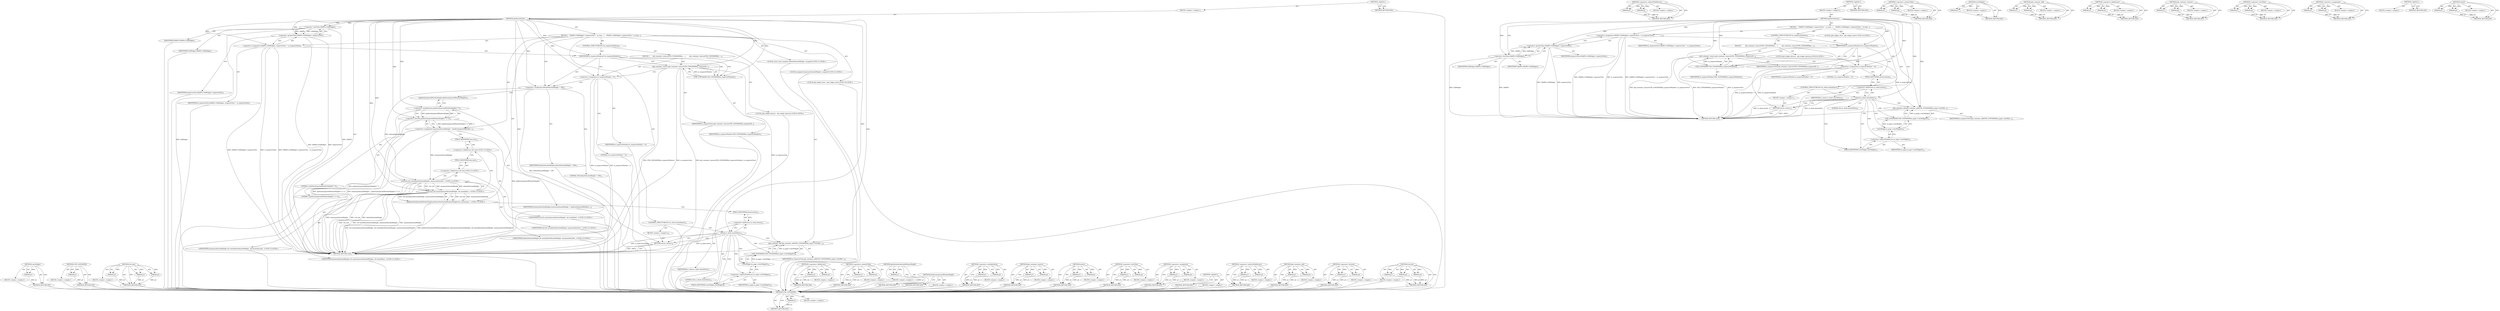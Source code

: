 digraph "std.min" {
vulnerable_85 [label=<(METHOD,GTK_CONTAINER)>];
vulnerable_86 [label=<(PARAM,p1)>];
vulnerable_87 [label=<(BLOCK,&lt;empty&gt;,&lt;empty&gt;)>];
vulnerable_88 [label=<(METHOD_RETURN,ANY)>];
vulnerable_108 [label=<(METHOD,&lt;operator&gt;.indirectFieldAccess)>];
vulnerable_109 [label=<(PARAM,p1)>];
vulnerable_110 [label=<(PARAM,p2)>];
vulnerable_111 [label=<(BLOCK,&lt;empty&gt;,&lt;empty&gt;)>];
vulnerable_112 [label=<(METHOD_RETURN,ANY)>];
vulnerable_6 [label=<(METHOD,&lt;global&gt;)<SUB>1</SUB>>];
vulnerable_7 [label=<(BLOCK,&lt;empty&gt;,&lt;empty&gt;)<SUB>1</SUB>>];
vulnerable_8 [label=<(METHOD,platformAttach)<SUB>1</SUB>>];
vulnerable_9 [label=<(BLOCK,{
    GRefPtr&lt;GtkWidget&gt; inspectorView = m_insp...,{
    GRefPtr&lt;GtkWidget&gt; inspectorView = m_insp...)<SUB>2</SUB>>];
vulnerable_10 [label=<(&lt;operator&gt;.assignment,GRefPtr&lt;GtkWidget&gt; inspectorView = m_inspectorView)<SUB>3</SUB>>];
vulnerable_11 [label=<(&lt;operator&gt;.greaterThan,GRefPtr&lt;GtkWidget&gt; inspectorView)<SUB>3</SUB>>];
vulnerable_12 [label=<(&lt;operator&gt;.lessThan,GRefPtr&lt;GtkWidget)<SUB>3</SUB>>];
vulnerable_13 [label=<(IDENTIFIER,GRefPtr,GRefPtr&lt;GtkWidget)<SUB>3</SUB>>];
vulnerable_14 [label=<(IDENTIFIER,GtkWidget,GRefPtr&lt;GtkWidget)<SUB>3</SUB>>];
vulnerable_15 [label=<(IDENTIFIER,inspectorView,GRefPtr&lt;GtkWidget&gt; inspectorView)<SUB>3</SUB>>];
vulnerable_16 [label=<(IDENTIFIER,m_inspectorView,GRefPtr&lt;GtkWidget&gt; inspectorView = m_inspectorView)<SUB>3</SUB>>];
vulnerable_17 [label=<(CONTROL_STRUCTURE,IF,if (m_inspectorWindow))<SUB>4</SUB>>];
vulnerable_18 [label=<(IDENTIFIER,m_inspectorWindow,if (m_inspectorWindow))<SUB>4</SUB>>];
vulnerable_19 [label=<(BLOCK,{
        gtk_container_remove(GTK_CONTAINER(m_...,{
        gtk_container_remove(GTK_CONTAINER(m_...)<SUB>4</SUB>>];
vulnerable_20 [label=<(gtk_container_remove,gtk_container_remove(GTK_CONTAINER(m_inspectorW...)<SUB>5</SUB>>];
vulnerable_21 [label=<(GTK_CONTAINER,GTK_CONTAINER(m_inspectorWindow))<SUB>5</SUB>>];
vulnerable_22 [label=<(IDENTIFIER,m_inspectorWindow,GTK_CONTAINER(m_inspectorWindow))<SUB>5</SUB>>];
vulnerable_23 [label=<(IDENTIFIER,m_inspectorView,gtk_container_remove(GTK_CONTAINER(m_inspectorW...)<SUB>5</SUB>>];
vulnerable_24 [label="<(LOCAL,gtk_widget_destroy : gtk_widget_destroy)<SUB>6</SUB>>"];
vulnerable_25 [label=<(&lt;operator&gt;.assignment,m_inspectorWindow = 0)<SUB>7</SUB>>];
vulnerable_26 [label=<(IDENTIFIER,m_inspectorWindow,m_inspectorWindow = 0)<SUB>7</SUB>>];
vulnerable_27 [label=<(LITERAL,0,m_inspectorWindow = 0)<SUB>7</SUB>>];
vulnerable_28 [label=<(CONTROL_STRUCTURE,IF,if (m_client.attach(this)))<SUB>10</SUB>>];
vulnerable_29 [label=<(attach,m_client.attach(this))<SUB>10</SUB>>];
vulnerable_30 [label=<(&lt;operator&gt;.fieldAccess,m_client.attach)<SUB>10</SUB>>];
vulnerable_31 [label=<(IDENTIFIER,m_client,m_client.attach(this))<SUB>10</SUB>>];
vulnerable_32 [label=<(FIELD_IDENTIFIER,attach,attach)<SUB>10</SUB>>];
vulnerable_33 [label=<(LITERAL,this,m_client.attach(this))<SUB>10</SUB>>];
vulnerable_34 [label=<(BLOCK,&lt;empty&gt;,&lt;empty&gt;)<SUB>11</SUB>>];
vulnerable_35 [label=<(RETURN,return;,return;)<SUB>11</SUB>>];
vulnerable_36 [label=<(gtk_container_add,gtk_container_add(GTK_CONTAINER(m_page-&gt;viewWid...)<SUB>13</SUB>>];
vulnerable_37 [label=<(GTK_CONTAINER,GTK_CONTAINER(m_page-&gt;viewWidget()))<SUB>13</SUB>>];
vulnerable_38 [label=<(viewWidget,m_page-&gt;viewWidget())<SUB>13</SUB>>];
vulnerable_39 [label=<(&lt;operator&gt;.indirectFieldAccess,m_page-&gt;viewWidget)<SUB>13</SUB>>];
vulnerable_40 [label=<(IDENTIFIER,m_page,m_page-&gt;viewWidget())<SUB>13</SUB>>];
vulnerable_41 [label=<(FIELD_IDENTIFIER,viewWidget,viewWidget)<SUB>13</SUB>>];
vulnerable_42 [label=<(IDENTIFIER,m_inspectorView,gtk_container_add(GTK_CONTAINER(m_page-&gt;viewWid...)<SUB>13</SUB>>];
vulnerable_43 [label="<(LOCAL,gtk_widget_show : gtk_widget_show)<SUB>14</SUB>>"];
vulnerable_44 [label=<(METHOD_RETURN,void)<SUB>1</SUB>>];
vulnerable_46 [label=<(METHOD_RETURN,ANY)<SUB>1</SUB>>];
vulnerable_70 [label=<(METHOD,&lt;operator&gt;.greaterThan)>];
vulnerable_71 [label=<(PARAM,p1)>];
vulnerable_72 [label=<(PARAM,p2)>];
vulnerable_73 [label=<(BLOCK,&lt;empty&gt;,&lt;empty&gt;)>];
vulnerable_74 [label=<(METHOD_RETURN,ANY)>];
vulnerable_104 [label=<(METHOD,viewWidget)>];
vulnerable_105 [label=<(PARAM,p1)>];
vulnerable_106 [label=<(BLOCK,&lt;empty&gt;,&lt;empty&gt;)>];
vulnerable_107 [label=<(METHOD_RETURN,ANY)>];
vulnerable_99 [label=<(METHOD,gtk_container_add)>];
vulnerable_100 [label=<(PARAM,p1)>];
vulnerable_101 [label=<(PARAM,p2)>];
vulnerable_102 [label=<(BLOCK,&lt;empty&gt;,&lt;empty&gt;)>];
vulnerable_103 [label=<(METHOD_RETURN,ANY)>];
vulnerable_94 [label=<(METHOD,&lt;operator&gt;.fieldAccess)>];
vulnerable_95 [label=<(PARAM,p1)>];
vulnerable_96 [label=<(PARAM,p2)>];
vulnerable_97 [label=<(BLOCK,&lt;empty&gt;,&lt;empty&gt;)>];
vulnerable_98 [label=<(METHOD_RETURN,ANY)>];
vulnerable_80 [label=<(METHOD,gtk_container_remove)>];
vulnerable_81 [label=<(PARAM,p1)>];
vulnerable_82 [label=<(PARAM,p2)>];
vulnerable_83 [label=<(BLOCK,&lt;empty&gt;,&lt;empty&gt;)>];
vulnerable_84 [label=<(METHOD_RETURN,ANY)>];
vulnerable_75 [label=<(METHOD,&lt;operator&gt;.lessThan)>];
vulnerable_76 [label=<(PARAM,p1)>];
vulnerable_77 [label=<(PARAM,p2)>];
vulnerable_78 [label=<(BLOCK,&lt;empty&gt;,&lt;empty&gt;)>];
vulnerable_79 [label=<(METHOD_RETURN,ANY)>];
vulnerable_65 [label=<(METHOD,&lt;operator&gt;.assignment)>];
vulnerable_66 [label=<(PARAM,p1)>];
vulnerable_67 [label=<(PARAM,p2)>];
vulnerable_68 [label=<(BLOCK,&lt;empty&gt;,&lt;empty&gt;)>];
vulnerable_69 [label=<(METHOD_RETURN,ANY)>];
vulnerable_59 [label=<(METHOD,&lt;global&gt;)<SUB>1</SUB>>];
vulnerable_60 [label=<(BLOCK,&lt;empty&gt;,&lt;empty&gt;)>];
vulnerable_61 [label=<(METHOD_RETURN,ANY)>];
vulnerable_89 [label=<(METHOD,attach)>];
vulnerable_90 [label=<(PARAM,p1)>];
vulnerable_91 [label=<(PARAM,p2)>];
vulnerable_92 [label=<(BLOCK,&lt;empty&gt;,&lt;empty&gt;)>];
vulnerable_93 [label=<(METHOD_RETURN,ANY)>];
fixed_159 [label=<(METHOD,viewWidget)>];
fixed_160 [label=<(PARAM,p1)>];
fixed_161 [label=<(BLOCK,&lt;empty&gt;,&lt;empty&gt;)>];
fixed_162 [label=<(METHOD_RETURN,ANY)>];
fixed_111 [label=<(METHOD,GTK_CONTAINER)>];
fixed_112 [label=<(PARAM,p1)>];
fixed_113 [label=<(BLOCK,&lt;empty&gt;,&lt;empty&gt;)>];
fixed_114 [label=<(METHOD_RETURN,ANY)>];
fixed_132 [label=<(METHOD,std.max)>];
fixed_133 [label=<(PARAM,p1)>];
fixed_134 [label=<(PARAM,p2)>];
fixed_135 [label=<(PARAM,p3)>];
fixed_136 [label=<(BLOCK,&lt;empty&gt;,&lt;empty&gt;)>];
fixed_137 [label=<(METHOD_RETURN,ANY)>];
fixed_6 [label=<(METHOD,&lt;global&gt;)<SUB>1</SUB>>];
fixed_7 [label=<(BLOCK,&lt;empty&gt;,&lt;empty&gt;)<SUB>1</SUB>>];
fixed_8 [label=<(METHOD,platformAttach)<SUB>1</SUB>>];
fixed_9 [label=<(BLOCK,{
    GRefPtr&lt;GtkWidget&gt; inspectorView = m_insp...,{
    GRefPtr&lt;GtkWidget&gt; inspectorView = m_insp...)<SUB>2</SUB>>];
fixed_10 [label=<(&lt;operator&gt;.assignment,GRefPtr&lt;GtkWidget&gt; inspectorView = m_inspectorView)<SUB>3</SUB>>];
fixed_11 [label=<(&lt;operator&gt;.greaterThan,GRefPtr&lt;GtkWidget&gt; inspectorView)<SUB>3</SUB>>];
fixed_12 [label=<(&lt;operator&gt;.lessThan,GRefPtr&lt;GtkWidget)<SUB>3</SUB>>];
fixed_13 [label=<(IDENTIFIER,GRefPtr,GRefPtr&lt;GtkWidget)<SUB>3</SUB>>];
fixed_14 [label=<(IDENTIFIER,GtkWidget,GRefPtr&lt;GtkWidget)<SUB>3</SUB>>];
fixed_15 [label=<(IDENTIFIER,inspectorView,GRefPtr&lt;GtkWidget&gt; inspectorView)<SUB>3</SUB>>];
fixed_16 [label=<(IDENTIFIER,m_inspectorView,GRefPtr&lt;GtkWidget&gt; inspectorView = m_inspectorView)<SUB>3</SUB>>];
fixed_17 [label=<(CONTROL_STRUCTURE,IF,if (m_inspectorWindow))<SUB>4</SUB>>];
fixed_18 [label=<(IDENTIFIER,m_inspectorWindow,if (m_inspectorWindow))<SUB>4</SUB>>];
fixed_19 [label=<(BLOCK,{
        gtk_container_remove(GTK_CONTAINER(m_...,{
        gtk_container_remove(GTK_CONTAINER(m_...)<SUB>4</SUB>>];
fixed_20 [label=<(gtk_container_remove,gtk_container_remove(GTK_CONTAINER(m_inspectorW...)<SUB>5</SUB>>];
fixed_21 [label=<(GTK_CONTAINER,GTK_CONTAINER(m_inspectorWindow))<SUB>5</SUB>>];
fixed_22 [label=<(IDENTIFIER,m_inspectorWindow,GTK_CONTAINER(m_inspectorWindow))<SUB>5</SUB>>];
fixed_23 [label=<(IDENTIFIER,m_inspectorView,gtk_container_remove(GTK_CONTAINER(m_inspectorW...)<SUB>5</SUB>>];
fixed_24 [label="<(LOCAL,gtk_widget_destroy : gtk_widget_destroy)<SUB>6</SUB>>"];
fixed_25 [label=<(&lt;operator&gt;.assignment,m_inspectorWindow = 0)<SUB>7</SUB>>];
fixed_26 [label=<(IDENTIFIER,m_inspectorWindow,m_inspectorWindow = 0)<SUB>7</SUB>>];
fixed_27 [label=<(LITERAL,0,m_inspectorWindow = 0)<SUB>7</SUB>>];
fixed_28 [label="<(LOCAL,static const unsigned defaultAttachedHeight: unsigned)<SUB>11</SUB>>"];
fixed_29 [label=<(&lt;operator&gt;.assignment,defaultAttachedHeight = 300)<SUB>11</SUB>>];
fixed_30 [label=<(IDENTIFIER,defaultAttachedHeight,defaultAttachedHeight = 300)<SUB>11</SUB>>];
fixed_31 [label=<(LITERAL,300,defaultAttachedHeight = 300)<SUB>11</SUB>>];
fixed_32 [label="<(LOCAL,unsigned maximumAttachedHeight: unsigned)<SUB>12</SUB>>"];
fixed_33 [label=<(&lt;operator&gt;.assignment,maximumAttachedHeight = platformInspectedWindow...)<SUB>12</SUB>>];
fixed_34 [label=<(IDENTIFIER,maximumAttachedHeight,maximumAttachedHeight = platformInspectedWindow...)<SUB>12</SUB>>];
fixed_35 [label=<(&lt;operator&gt;.division,platformInspectedWindowHeight() * 3 / 4)<SUB>12</SUB>>];
fixed_36 [label=<(&lt;operator&gt;.multiplication,platformInspectedWindowHeight() * 3)<SUB>12</SUB>>];
fixed_37 [label=<(platformInspectedWindowHeight,platformInspectedWindowHeight())<SUB>12</SUB>>];
fixed_38 [label=<(LITERAL,3,platformInspectedWindowHeight() * 3)<SUB>12</SUB>>];
fixed_39 [label=<(LITERAL,4,platformInspectedWindowHeight() * 3 / 4)<SUB>12</SUB>>];
fixed_40 [label="<(platformSetAttachedWindowHeight,platformSetAttachedWindowHeight(std::max(minimu...)<SUB>13</SUB>>"];
fixed_41 [label="<(std.max,std::max(minimumAttachedHeight, std::min(defaul...)<SUB>13</SUB>>"];
fixed_42 [label="<(&lt;operator&gt;.fieldAccess,std::max)<SUB>13</SUB>>"];
fixed_43 [label="<(IDENTIFIER,std,std::max(minimumAttachedHeight, std::min(defaul...)<SUB>13</SUB>>"];
fixed_44 [label=<(FIELD_IDENTIFIER,max,max)<SUB>13</SUB>>];
fixed_45 [label="<(IDENTIFIER,minimumAttachedHeight,std::max(minimumAttachedHeight, std::min(defaul...)<SUB>13</SUB>>"];
fixed_46 [label="<(std.min,std::min(defaultAttachedHeight, maximumAttached...)<SUB>13</SUB>>"];
fixed_47 [label="<(&lt;operator&gt;.fieldAccess,std::min)<SUB>13</SUB>>"];
fixed_48 [label="<(IDENTIFIER,std,std::min(defaultAttachedHeight, maximumAttached...)<SUB>13</SUB>>"];
fixed_49 [label=<(FIELD_IDENTIFIER,min,min)<SUB>13</SUB>>];
fixed_50 [label="<(IDENTIFIER,defaultAttachedHeight,std::min(defaultAttachedHeight, maximumAttached...)<SUB>13</SUB>>"];
fixed_51 [label="<(IDENTIFIER,maximumAttachedHeight,std::min(defaultAttachedHeight, maximumAttached...)<SUB>13</SUB>>"];
fixed_52 [label=<(CONTROL_STRUCTURE,IF,if (m_client.attach(this)))<SUB>15</SUB>>];
fixed_53 [label=<(attach,m_client.attach(this))<SUB>15</SUB>>];
fixed_54 [label=<(&lt;operator&gt;.fieldAccess,m_client.attach)<SUB>15</SUB>>];
fixed_55 [label=<(IDENTIFIER,m_client,m_client.attach(this))<SUB>15</SUB>>];
fixed_56 [label=<(FIELD_IDENTIFIER,attach,attach)<SUB>15</SUB>>];
fixed_57 [label=<(LITERAL,this,m_client.attach(this))<SUB>15</SUB>>];
fixed_58 [label=<(BLOCK,&lt;empty&gt;,&lt;empty&gt;)<SUB>16</SUB>>];
fixed_59 [label=<(RETURN,return;,return;)<SUB>16</SUB>>];
fixed_60 [label=<(gtk_container_add,gtk_container_add(GTK_CONTAINER(m_page-&gt;viewWid...)<SUB>18</SUB>>];
fixed_61 [label=<(GTK_CONTAINER,GTK_CONTAINER(m_page-&gt;viewWidget()))<SUB>18</SUB>>];
fixed_62 [label=<(viewWidget,m_page-&gt;viewWidget())<SUB>18</SUB>>];
fixed_63 [label=<(&lt;operator&gt;.indirectFieldAccess,m_page-&gt;viewWidget)<SUB>18</SUB>>];
fixed_64 [label=<(IDENTIFIER,m_page,m_page-&gt;viewWidget())<SUB>18</SUB>>];
fixed_65 [label=<(FIELD_IDENTIFIER,viewWidget,viewWidget)<SUB>18</SUB>>];
fixed_66 [label=<(IDENTIFIER,m_inspectorView,gtk_container_add(GTK_CONTAINER(m_page-&gt;viewWid...)<SUB>18</SUB>>];
fixed_67 [label="<(LOCAL,gtk_widget_show : gtk_widget_show)<SUB>19</SUB>>"];
fixed_68 [label=<(METHOD_RETURN,void)<SUB>1</SUB>>];
fixed_70 [label=<(METHOD_RETURN,ANY)<SUB>1</SUB>>];
fixed_138 [label=<(METHOD,&lt;operator&gt;.fieldAccess)>];
fixed_139 [label=<(PARAM,p1)>];
fixed_140 [label=<(PARAM,p2)>];
fixed_141 [label=<(BLOCK,&lt;empty&gt;,&lt;empty&gt;)>];
fixed_142 [label=<(METHOD_RETURN,ANY)>];
fixed_96 [label=<(METHOD,&lt;operator&gt;.greaterThan)>];
fixed_97 [label=<(PARAM,p1)>];
fixed_98 [label=<(PARAM,p2)>];
fixed_99 [label=<(BLOCK,&lt;empty&gt;,&lt;empty&gt;)>];
fixed_100 [label=<(METHOD_RETURN,ANY)>];
fixed_128 [label=<(METHOD,platformSetAttachedWindowHeight)>];
fixed_129 [label=<(PARAM,p1)>];
fixed_130 [label=<(BLOCK,&lt;empty&gt;,&lt;empty&gt;)>];
fixed_131 [label=<(METHOD_RETURN,ANY)>];
fixed_125 [label=<(METHOD,platformInspectedWindowHeight)>];
fixed_126 [label=<(BLOCK,&lt;empty&gt;,&lt;empty&gt;)>];
fixed_127 [label=<(METHOD_RETURN,ANY)>];
fixed_120 [label=<(METHOD,&lt;operator&gt;.multiplication)>];
fixed_121 [label=<(PARAM,p1)>];
fixed_122 [label=<(PARAM,p2)>];
fixed_123 [label=<(BLOCK,&lt;empty&gt;,&lt;empty&gt;)>];
fixed_124 [label=<(METHOD_RETURN,ANY)>];
fixed_106 [label=<(METHOD,gtk_container_remove)>];
fixed_107 [label=<(PARAM,p1)>];
fixed_108 [label=<(PARAM,p2)>];
fixed_109 [label=<(BLOCK,&lt;empty&gt;,&lt;empty&gt;)>];
fixed_110 [label=<(METHOD_RETURN,ANY)>];
fixed_149 [label=<(METHOD,attach)>];
fixed_150 [label=<(PARAM,p1)>];
fixed_151 [label=<(PARAM,p2)>];
fixed_152 [label=<(BLOCK,&lt;empty&gt;,&lt;empty&gt;)>];
fixed_153 [label=<(METHOD_RETURN,ANY)>];
fixed_101 [label=<(METHOD,&lt;operator&gt;.lessThan)>];
fixed_102 [label=<(PARAM,p1)>];
fixed_103 [label=<(PARAM,p2)>];
fixed_104 [label=<(BLOCK,&lt;empty&gt;,&lt;empty&gt;)>];
fixed_105 [label=<(METHOD_RETURN,ANY)>];
fixed_91 [label=<(METHOD,&lt;operator&gt;.assignment)>];
fixed_92 [label=<(PARAM,p1)>];
fixed_93 [label=<(PARAM,p2)>];
fixed_94 [label=<(BLOCK,&lt;empty&gt;,&lt;empty&gt;)>];
fixed_95 [label=<(METHOD_RETURN,ANY)>];
fixed_85 [label=<(METHOD,&lt;global&gt;)<SUB>1</SUB>>];
fixed_86 [label=<(BLOCK,&lt;empty&gt;,&lt;empty&gt;)>];
fixed_87 [label=<(METHOD_RETURN,ANY)>];
fixed_163 [label=<(METHOD,&lt;operator&gt;.indirectFieldAccess)>];
fixed_164 [label=<(PARAM,p1)>];
fixed_165 [label=<(PARAM,p2)>];
fixed_166 [label=<(BLOCK,&lt;empty&gt;,&lt;empty&gt;)>];
fixed_167 [label=<(METHOD_RETURN,ANY)>];
fixed_154 [label=<(METHOD,gtk_container_add)>];
fixed_155 [label=<(PARAM,p1)>];
fixed_156 [label=<(PARAM,p2)>];
fixed_157 [label=<(BLOCK,&lt;empty&gt;,&lt;empty&gt;)>];
fixed_158 [label=<(METHOD_RETURN,ANY)>];
fixed_115 [label=<(METHOD,&lt;operator&gt;.division)>];
fixed_116 [label=<(PARAM,p1)>];
fixed_117 [label=<(PARAM,p2)>];
fixed_118 [label=<(BLOCK,&lt;empty&gt;,&lt;empty&gt;)>];
fixed_119 [label=<(METHOD_RETURN,ANY)>];
fixed_143 [label=<(METHOD,std.min)>];
fixed_144 [label=<(PARAM,p1)>];
fixed_145 [label=<(PARAM,p2)>];
fixed_146 [label=<(PARAM,p3)>];
fixed_147 [label=<(BLOCK,&lt;empty&gt;,&lt;empty&gt;)>];
fixed_148 [label=<(METHOD_RETURN,ANY)>];
vulnerable_85 -> vulnerable_86  [key=0, label="AST: "];
vulnerable_85 -> vulnerable_86  [key=1, label="DDG: "];
vulnerable_85 -> vulnerable_87  [key=0, label="AST: "];
vulnerable_85 -> vulnerable_88  [key=0, label="AST: "];
vulnerable_85 -> vulnerable_88  [key=1, label="CFG: "];
vulnerable_86 -> vulnerable_88  [key=0, label="DDG: p1"];
vulnerable_108 -> vulnerable_109  [key=0, label="AST: "];
vulnerable_108 -> vulnerable_109  [key=1, label="DDG: "];
vulnerable_108 -> vulnerable_111  [key=0, label="AST: "];
vulnerable_108 -> vulnerable_110  [key=0, label="AST: "];
vulnerable_108 -> vulnerable_110  [key=1, label="DDG: "];
vulnerable_108 -> vulnerable_112  [key=0, label="AST: "];
vulnerable_108 -> vulnerable_112  [key=1, label="CFG: "];
vulnerable_109 -> vulnerable_112  [key=0, label="DDG: p1"];
vulnerable_110 -> vulnerable_112  [key=0, label="DDG: p2"];
vulnerable_6 -> vulnerable_7  [key=0, label="AST: "];
vulnerable_6 -> vulnerable_46  [key=0, label="AST: "];
vulnerable_6 -> vulnerable_46  [key=1, label="CFG: "];
vulnerable_7 -> vulnerable_8  [key=0, label="AST: "];
vulnerable_8 -> vulnerable_9  [key=0, label="AST: "];
vulnerable_8 -> vulnerable_44  [key=0, label="AST: "];
vulnerable_8 -> vulnerable_12  [key=0, label="CFG: "];
vulnerable_8 -> vulnerable_12  [key=1, label="DDG: "];
vulnerable_8 -> vulnerable_10  [key=0, label="DDG: "];
vulnerable_8 -> vulnerable_18  [key=0, label="DDG: "];
vulnerable_8 -> vulnerable_36  [key=0, label="DDG: "];
vulnerable_8 -> vulnerable_11  [key=0, label="DDG: "];
vulnerable_8 -> vulnerable_25  [key=0, label="DDG: "];
vulnerable_8 -> vulnerable_29  [key=0, label="DDG: "];
vulnerable_8 -> vulnerable_35  [key=0, label="DDG: "];
vulnerable_8 -> vulnerable_20  [key=0, label="DDG: "];
vulnerable_8 -> vulnerable_21  [key=0, label="DDG: "];
vulnerable_9 -> vulnerable_10  [key=0, label="AST: "];
vulnerable_9 -> vulnerable_17  [key=0, label="AST: "];
vulnerable_9 -> vulnerable_28  [key=0, label="AST: "];
vulnerable_9 -> vulnerable_36  [key=0, label="AST: "];
vulnerable_9 -> vulnerable_43  [key=0, label="AST: "];
vulnerable_10 -> vulnerable_11  [key=0, label="AST: "];
vulnerable_10 -> vulnerable_16  [key=0, label="AST: "];
vulnerable_10 -> vulnerable_18  [key=0, label="CFG: "];
vulnerable_10 -> vulnerable_44  [key=0, label="DDG: GRefPtr&lt;GtkWidget&gt; inspectorView"];
vulnerable_10 -> vulnerable_44  [key=1, label="DDG: m_inspectorView"];
vulnerable_10 -> vulnerable_44  [key=2, label="DDG: GRefPtr&lt;GtkWidget&gt; inspectorView = m_inspectorView"];
vulnerable_11 -> vulnerable_12  [key=0, label="AST: "];
vulnerable_11 -> vulnerable_15  [key=0, label="AST: "];
vulnerable_11 -> vulnerable_10  [key=0, label="CFG: "];
vulnerable_11 -> vulnerable_44  [key=0, label="DDG: GRefPtr&lt;GtkWidget"];
vulnerable_11 -> vulnerable_44  [key=1, label="DDG: inspectorView"];
vulnerable_12 -> vulnerable_13  [key=0, label="AST: "];
vulnerable_12 -> vulnerable_14  [key=0, label="AST: "];
vulnerable_12 -> vulnerable_11  [key=0, label="CFG: "];
vulnerable_12 -> vulnerable_11  [key=1, label="DDG: GRefPtr"];
vulnerable_12 -> vulnerable_11  [key=2, label="DDG: GtkWidget"];
vulnerable_12 -> vulnerable_44  [key=0, label="DDG: GRefPtr"];
vulnerable_12 -> vulnerable_44  [key=1, label="DDG: GtkWidget"];
vulnerable_17 -> vulnerable_18  [key=0, label="AST: "];
vulnerable_17 -> vulnerable_19  [key=0, label="AST: "];
vulnerable_18 -> vulnerable_21  [key=0, label="CFG: "];
vulnerable_18 -> vulnerable_21  [key=1, label="CDG: "];
vulnerable_18 -> vulnerable_32  [key=0, label="CFG: "];
vulnerable_18 -> vulnerable_20  [key=0, label="CDG: "];
vulnerable_18 -> vulnerable_25  [key=0, label="CDG: "];
vulnerable_19 -> vulnerable_20  [key=0, label="AST: "];
vulnerable_19 -> vulnerable_24  [key=0, label="AST: "];
vulnerable_19 -> vulnerable_25  [key=0, label="AST: "];
vulnerable_20 -> vulnerable_21  [key=0, label="AST: "];
vulnerable_20 -> vulnerable_23  [key=0, label="AST: "];
vulnerable_20 -> vulnerable_25  [key=0, label="CFG: "];
vulnerable_20 -> vulnerable_44  [key=0, label="DDG: GTK_CONTAINER(m_inspectorWindow)"];
vulnerable_20 -> vulnerable_44  [key=1, label="DDG: m_inspectorView"];
vulnerable_20 -> vulnerable_44  [key=2, label="DDG: gtk_container_remove(GTK_CONTAINER(m_inspectorWindow), m_inspectorView)"];
vulnerable_20 -> vulnerable_36  [key=0, label="DDG: m_inspectorView"];
vulnerable_21 -> vulnerable_22  [key=0, label="AST: "];
vulnerable_21 -> vulnerable_20  [key=0, label="CFG: "];
vulnerable_21 -> vulnerable_20  [key=1, label="DDG: m_inspectorWindow"];
vulnerable_25 -> vulnerable_26  [key=0, label="AST: "];
vulnerable_25 -> vulnerable_27  [key=0, label="AST: "];
vulnerable_25 -> vulnerable_32  [key=0, label="CFG: "];
vulnerable_25 -> vulnerable_44  [key=0, label="DDG: m_inspectorWindow"];
vulnerable_25 -> vulnerable_44  [key=1, label="DDG: m_inspectorWindow = 0"];
vulnerable_28 -> vulnerable_29  [key=0, label="AST: "];
vulnerable_28 -> vulnerable_34  [key=0, label="AST: "];
vulnerable_29 -> vulnerable_30  [key=0, label="AST: "];
vulnerable_29 -> vulnerable_33  [key=0, label="AST: "];
vulnerable_29 -> vulnerable_35  [key=0, label="CFG: "];
vulnerable_29 -> vulnerable_35  [key=1, label="CDG: "];
vulnerable_29 -> vulnerable_41  [key=0, label="CFG: "];
vulnerable_29 -> vulnerable_41  [key=1, label="CDG: "];
vulnerable_29 -> vulnerable_44  [key=0, label="DDG: m_client.attach"];
vulnerable_29 -> vulnerable_44  [key=1, label="DDG: m_client.attach(this)"];
vulnerable_29 -> vulnerable_36  [key=0, label="CDG: "];
vulnerable_29 -> vulnerable_37  [key=0, label="CDG: "];
vulnerable_29 -> vulnerable_38  [key=0, label="CDG: "];
vulnerable_29 -> vulnerable_39  [key=0, label="CDG: "];
vulnerable_30 -> vulnerable_31  [key=0, label="AST: "];
vulnerable_30 -> vulnerable_32  [key=0, label="AST: "];
vulnerable_30 -> vulnerable_29  [key=0, label="CFG: "];
vulnerable_32 -> vulnerable_30  [key=0, label="CFG: "];
vulnerable_34 -> vulnerable_35  [key=0, label="AST: "];
vulnerable_35 -> vulnerable_44  [key=0, label="CFG: "];
vulnerable_35 -> vulnerable_44  [key=1, label="DDG: &lt;RET&gt;"];
vulnerable_36 -> vulnerable_37  [key=0, label="AST: "];
vulnerable_36 -> vulnerable_42  [key=0, label="AST: "];
vulnerable_36 -> vulnerable_44  [key=0, label="CFG: "];
vulnerable_37 -> vulnerable_38  [key=0, label="AST: "];
vulnerable_37 -> vulnerable_36  [key=0, label="CFG: "];
vulnerable_37 -> vulnerable_36  [key=1, label="DDG: m_page-&gt;viewWidget()"];
vulnerable_38 -> vulnerable_39  [key=0, label="AST: "];
vulnerable_38 -> vulnerable_37  [key=0, label="CFG: "];
vulnerable_38 -> vulnerable_37  [key=1, label="DDG: m_page-&gt;viewWidget"];
vulnerable_39 -> vulnerable_40  [key=0, label="AST: "];
vulnerable_39 -> vulnerable_41  [key=0, label="AST: "];
vulnerable_39 -> vulnerable_38  [key=0, label="CFG: "];
vulnerable_41 -> vulnerable_39  [key=0, label="CFG: "];
vulnerable_70 -> vulnerable_71  [key=0, label="AST: "];
vulnerable_70 -> vulnerable_71  [key=1, label="DDG: "];
vulnerable_70 -> vulnerable_73  [key=0, label="AST: "];
vulnerable_70 -> vulnerable_72  [key=0, label="AST: "];
vulnerable_70 -> vulnerable_72  [key=1, label="DDG: "];
vulnerable_70 -> vulnerable_74  [key=0, label="AST: "];
vulnerable_70 -> vulnerable_74  [key=1, label="CFG: "];
vulnerable_71 -> vulnerable_74  [key=0, label="DDG: p1"];
vulnerable_72 -> vulnerable_74  [key=0, label="DDG: p2"];
vulnerable_104 -> vulnerable_105  [key=0, label="AST: "];
vulnerable_104 -> vulnerable_105  [key=1, label="DDG: "];
vulnerable_104 -> vulnerable_106  [key=0, label="AST: "];
vulnerable_104 -> vulnerable_107  [key=0, label="AST: "];
vulnerable_104 -> vulnerable_107  [key=1, label="CFG: "];
vulnerable_105 -> vulnerable_107  [key=0, label="DDG: p1"];
vulnerable_99 -> vulnerable_100  [key=0, label="AST: "];
vulnerable_99 -> vulnerable_100  [key=1, label="DDG: "];
vulnerable_99 -> vulnerable_102  [key=0, label="AST: "];
vulnerable_99 -> vulnerable_101  [key=0, label="AST: "];
vulnerable_99 -> vulnerable_101  [key=1, label="DDG: "];
vulnerable_99 -> vulnerable_103  [key=0, label="AST: "];
vulnerable_99 -> vulnerable_103  [key=1, label="CFG: "];
vulnerable_100 -> vulnerable_103  [key=0, label="DDG: p1"];
vulnerable_101 -> vulnerable_103  [key=0, label="DDG: p2"];
vulnerable_94 -> vulnerable_95  [key=0, label="AST: "];
vulnerable_94 -> vulnerable_95  [key=1, label="DDG: "];
vulnerable_94 -> vulnerable_97  [key=0, label="AST: "];
vulnerable_94 -> vulnerable_96  [key=0, label="AST: "];
vulnerable_94 -> vulnerable_96  [key=1, label="DDG: "];
vulnerable_94 -> vulnerable_98  [key=0, label="AST: "];
vulnerable_94 -> vulnerable_98  [key=1, label="CFG: "];
vulnerable_95 -> vulnerable_98  [key=0, label="DDG: p1"];
vulnerable_96 -> vulnerable_98  [key=0, label="DDG: p2"];
vulnerable_80 -> vulnerable_81  [key=0, label="AST: "];
vulnerable_80 -> vulnerable_81  [key=1, label="DDG: "];
vulnerable_80 -> vulnerable_83  [key=0, label="AST: "];
vulnerable_80 -> vulnerable_82  [key=0, label="AST: "];
vulnerable_80 -> vulnerable_82  [key=1, label="DDG: "];
vulnerable_80 -> vulnerable_84  [key=0, label="AST: "];
vulnerable_80 -> vulnerable_84  [key=1, label="CFG: "];
vulnerable_81 -> vulnerable_84  [key=0, label="DDG: p1"];
vulnerable_82 -> vulnerable_84  [key=0, label="DDG: p2"];
vulnerable_75 -> vulnerable_76  [key=0, label="AST: "];
vulnerable_75 -> vulnerable_76  [key=1, label="DDG: "];
vulnerable_75 -> vulnerable_78  [key=0, label="AST: "];
vulnerable_75 -> vulnerable_77  [key=0, label="AST: "];
vulnerable_75 -> vulnerable_77  [key=1, label="DDG: "];
vulnerable_75 -> vulnerable_79  [key=0, label="AST: "];
vulnerable_75 -> vulnerable_79  [key=1, label="CFG: "];
vulnerable_76 -> vulnerable_79  [key=0, label="DDG: p1"];
vulnerable_77 -> vulnerable_79  [key=0, label="DDG: p2"];
vulnerable_65 -> vulnerable_66  [key=0, label="AST: "];
vulnerable_65 -> vulnerable_66  [key=1, label="DDG: "];
vulnerable_65 -> vulnerable_68  [key=0, label="AST: "];
vulnerable_65 -> vulnerable_67  [key=0, label="AST: "];
vulnerable_65 -> vulnerable_67  [key=1, label="DDG: "];
vulnerable_65 -> vulnerable_69  [key=0, label="AST: "];
vulnerable_65 -> vulnerable_69  [key=1, label="CFG: "];
vulnerable_66 -> vulnerable_69  [key=0, label="DDG: p1"];
vulnerable_67 -> vulnerable_69  [key=0, label="DDG: p2"];
vulnerable_59 -> vulnerable_60  [key=0, label="AST: "];
vulnerable_59 -> vulnerable_61  [key=0, label="AST: "];
vulnerable_59 -> vulnerable_61  [key=1, label="CFG: "];
vulnerable_89 -> vulnerable_90  [key=0, label="AST: "];
vulnerable_89 -> vulnerable_90  [key=1, label="DDG: "];
vulnerable_89 -> vulnerable_92  [key=0, label="AST: "];
vulnerable_89 -> vulnerable_91  [key=0, label="AST: "];
vulnerable_89 -> vulnerable_91  [key=1, label="DDG: "];
vulnerable_89 -> vulnerable_93  [key=0, label="AST: "];
vulnerable_89 -> vulnerable_93  [key=1, label="CFG: "];
vulnerable_90 -> vulnerable_93  [key=0, label="DDG: p1"];
vulnerable_91 -> vulnerable_93  [key=0, label="DDG: p2"];
fixed_159 -> fixed_160  [key=0, label="AST: "];
fixed_159 -> fixed_160  [key=1, label="DDG: "];
fixed_159 -> fixed_161  [key=0, label="AST: "];
fixed_159 -> fixed_162  [key=0, label="AST: "];
fixed_159 -> fixed_162  [key=1, label="CFG: "];
fixed_160 -> fixed_162  [key=0, label="DDG: p1"];
fixed_161 -> vulnerable_85  [key=0];
fixed_162 -> vulnerable_85  [key=0];
fixed_111 -> fixed_112  [key=0, label="AST: "];
fixed_111 -> fixed_112  [key=1, label="DDG: "];
fixed_111 -> fixed_113  [key=0, label="AST: "];
fixed_111 -> fixed_114  [key=0, label="AST: "];
fixed_111 -> fixed_114  [key=1, label="CFG: "];
fixed_112 -> fixed_114  [key=0, label="DDG: p1"];
fixed_113 -> vulnerable_85  [key=0];
fixed_114 -> vulnerable_85  [key=0];
fixed_132 -> fixed_133  [key=0, label="AST: "];
fixed_132 -> fixed_133  [key=1, label="DDG: "];
fixed_132 -> fixed_136  [key=0, label="AST: "];
fixed_132 -> fixed_134  [key=0, label="AST: "];
fixed_132 -> fixed_134  [key=1, label="DDG: "];
fixed_132 -> fixed_137  [key=0, label="AST: "];
fixed_132 -> fixed_137  [key=1, label="CFG: "];
fixed_132 -> fixed_135  [key=0, label="AST: "];
fixed_132 -> fixed_135  [key=1, label="DDG: "];
fixed_133 -> fixed_137  [key=0, label="DDG: p1"];
fixed_134 -> fixed_137  [key=0, label="DDG: p2"];
fixed_135 -> fixed_137  [key=0, label="DDG: p3"];
fixed_136 -> vulnerable_85  [key=0];
fixed_137 -> vulnerable_85  [key=0];
fixed_6 -> fixed_7  [key=0, label="AST: "];
fixed_6 -> fixed_70  [key=0, label="AST: "];
fixed_6 -> fixed_70  [key=1, label="CFG: "];
fixed_7 -> fixed_8  [key=0, label="AST: "];
fixed_8 -> fixed_9  [key=0, label="AST: "];
fixed_8 -> fixed_68  [key=0, label="AST: "];
fixed_8 -> fixed_12  [key=0, label="CFG: "];
fixed_8 -> fixed_12  [key=1, label="DDG: "];
fixed_8 -> fixed_10  [key=0, label="DDG: "];
fixed_8 -> fixed_29  [key=0, label="DDG: "];
fixed_8 -> fixed_18  [key=0, label="DDG: "];
fixed_8 -> fixed_60  [key=0, label="DDG: "];
fixed_8 -> fixed_11  [key=0, label="DDG: "];
fixed_8 -> fixed_25  [key=0, label="DDG: "];
fixed_8 -> fixed_35  [key=0, label="DDG: "];
fixed_8 -> fixed_41  [key=0, label="DDG: "];
fixed_8 -> fixed_53  [key=0, label="DDG: "];
fixed_8 -> fixed_59  [key=0, label="DDG: "];
fixed_8 -> fixed_20  [key=0, label="DDG: "];
fixed_8 -> fixed_36  [key=0, label="DDG: "];
fixed_8 -> fixed_46  [key=0, label="DDG: "];
fixed_8 -> fixed_21  [key=0, label="DDG: "];
fixed_9 -> fixed_10  [key=0, label="AST: "];
fixed_9 -> fixed_17  [key=0, label="AST: "];
fixed_9 -> fixed_28  [key=0, label="AST: "];
fixed_9 -> fixed_29  [key=0, label="AST: "];
fixed_9 -> fixed_32  [key=0, label="AST: "];
fixed_9 -> fixed_33  [key=0, label="AST: "];
fixed_9 -> fixed_40  [key=0, label="AST: "];
fixed_9 -> fixed_52  [key=0, label="AST: "];
fixed_9 -> fixed_60  [key=0, label="AST: "];
fixed_9 -> fixed_67  [key=0, label="AST: "];
fixed_10 -> fixed_11  [key=0, label="AST: "];
fixed_10 -> fixed_16  [key=0, label="AST: "];
fixed_10 -> fixed_18  [key=0, label="CFG: "];
fixed_10 -> fixed_68  [key=0, label="DDG: GRefPtr&lt;GtkWidget&gt; inspectorView"];
fixed_10 -> fixed_68  [key=1, label="DDG: m_inspectorView"];
fixed_10 -> fixed_68  [key=2, label="DDG: GRefPtr&lt;GtkWidget&gt; inspectorView = m_inspectorView"];
fixed_11 -> fixed_12  [key=0, label="AST: "];
fixed_11 -> fixed_15  [key=0, label="AST: "];
fixed_11 -> fixed_10  [key=0, label="CFG: "];
fixed_11 -> fixed_68  [key=0, label="DDG: GRefPtr&lt;GtkWidget"];
fixed_11 -> fixed_68  [key=1, label="DDG: inspectorView"];
fixed_12 -> fixed_13  [key=0, label="AST: "];
fixed_12 -> fixed_14  [key=0, label="AST: "];
fixed_12 -> fixed_11  [key=0, label="CFG: "];
fixed_12 -> fixed_11  [key=1, label="DDG: GRefPtr"];
fixed_12 -> fixed_11  [key=2, label="DDG: GtkWidget"];
fixed_12 -> fixed_68  [key=0, label="DDG: GRefPtr"];
fixed_12 -> fixed_68  [key=1, label="DDG: GtkWidget"];
fixed_13 -> vulnerable_85  [key=0];
fixed_14 -> vulnerable_85  [key=0];
fixed_15 -> vulnerable_85  [key=0];
fixed_16 -> vulnerable_85  [key=0];
fixed_17 -> fixed_18  [key=0, label="AST: "];
fixed_17 -> fixed_19  [key=0, label="AST: "];
fixed_18 -> fixed_21  [key=0, label="CFG: "];
fixed_18 -> fixed_21  [key=1, label="CDG: "];
fixed_18 -> fixed_29  [key=0, label="CFG: "];
fixed_18 -> fixed_20  [key=0, label="CDG: "];
fixed_18 -> fixed_25  [key=0, label="CDG: "];
fixed_19 -> fixed_20  [key=0, label="AST: "];
fixed_19 -> fixed_24  [key=0, label="AST: "];
fixed_19 -> fixed_25  [key=0, label="AST: "];
fixed_20 -> fixed_21  [key=0, label="AST: "];
fixed_20 -> fixed_23  [key=0, label="AST: "];
fixed_20 -> fixed_25  [key=0, label="CFG: "];
fixed_20 -> fixed_68  [key=0, label="DDG: GTK_CONTAINER(m_inspectorWindow)"];
fixed_20 -> fixed_68  [key=1, label="DDG: m_inspectorView"];
fixed_20 -> fixed_68  [key=2, label="DDG: gtk_container_remove(GTK_CONTAINER(m_inspectorWindow), m_inspectorView)"];
fixed_20 -> fixed_60  [key=0, label="DDG: m_inspectorView"];
fixed_21 -> fixed_22  [key=0, label="AST: "];
fixed_21 -> fixed_20  [key=0, label="CFG: "];
fixed_21 -> fixed_20  [key=1, label="DDG: m_inspectorWindow"];
fixed_22 -> vulnerable_85  [key=0];
fixed_23 -> vulnerable_85  [key=0];
fixed_24 -> vulnerable_85  [key=0];
fixed_25 -> fixed_26  [key=0, label="AST: "];
fixed_25 -> fixed_27  [key=0, label="AST: "];
fixed_25 -> fixed_29  [key=0, label="CFG: "];
fixed_25 -> fixed_68  [key=0, label="DDG: m_inspectorWindow"];
fixed_25 -> fixed_68  [key=1, label="DDG: m_inspectorWindow = 0"];
fixed_26 -> vulnerable_85  [key=0];
fixed_27 -> vulnerable_85  [key=0];
fixed_28 -> vulnerable_85  [key=0];
fixed_29 -> fixed_30  [key=0, label="AST: "];
fixed_29 -> fixed_31  [key=0, label="AST: "];
fixed_29 -> fixed_37  [key=0, label="CFG: "];
fixed_29 -> fixed_68  [key=0, label="DDG: defaultAttachedHeight = 300"];
fixed_29 -> fixed_46  [key=0, label="DDG: defaultAttachedHeight"];
fixed_30 -> vulnerable_85  [key=0];
fixed_31 -> vulnerable_85  [key=0];
fixed_32 -> vulnerable_85  [key=0];
fixed_33 -> fixed_34  [key=0, label="AST: "];
fixed_33 -> fixed_35  [key=0, label="AST: "];
fixed_33 -> fixed_44  [key=0, label="CFG: "];
fixed_33 -> fixed_68  [key=0, label="DDG: platformInspectedWindowHeight() * 3 / 4"];
fixed_33 -> fixed_68  [key=1, label="DDG: maximumAttachedHeight = platformInspectedWindowHeight() * 3 / 4"];
fixed_33 -> fixed_46  [key=0, label="DDG: maximumAttachedHeight"];
fixed_34 -> vulnerable_85  [key=0];
fixed_35 -> fixed_36  [key=0, label="AST: "];
fixed_35 -> fixed_39  [key=0, label="AST: "];
fixed_35 -> fixed_33  [key=0, label="CFG: "];
fixed_35 -> fixed_33  [key=1, label="DDG: platformInspectedWindowHeight() * 3"];
fixed_35 -> fixed_33  [key=2, label="DDG: 4"];
fixed_35 -> fixed_68  [key=0, label="DDG: platformInspectedWindowHeight() * 3"];
fixed_36 -> fixed_37  [key=0, label="AST: "];
fixed_36 -> fixed_38  [key=0, label="AST: "];
fixed_36 -> fixed_35  [key=0, label="CFG: "];
fixed_36 -> fixed_35  [key=1, label="DDG: platformInspectedWindowHeight()"];
fixed_36 -> fixed_35  [key=2, label="DDG: 3"];
fixed_36 -> fixed_68  [key=0, label="DDG: platformInspectedWindowHeight()"];
fixed_37 -> fixed_36  [key=0, label="CFG: "];
fixed_38 -> vulnerable_85  [key=0];
fixed_39 -> vulnerable_85  [key=0];
fixed_40 -> fixed_41  [key=0, label="AST: "];
fixed_40 -> fixed_56  [key=0, label="CFG: "];
fixed_40 -> fixed_68  [key=0, label="DDG: std::max(minimumAttachedHeight, std::min(defaultAttachedHeight, maximumAttachedHeight))"];
fixed_40 -> fixed_68  [key=1, label="DDG: platformSetAttachedWindowHeight(std::max(minimumAttachedHeight, std::min(defaultAttachedHeight, maximumAttachedHeight)))"];
fixed_41 -> fixed_42  [key=0, label="AST: "];
fixed_41 -> fixed_45  [key=0, label="AST: "];
fixed_41 -> fixed_46  [key=0, label="AST: "];
fixed_41 -> fixed_40  [key=0, label="CFG: "];
fixed_41 -> fixed_40  [key=1, label="DDG: std::max"];
fixed_41 -> fixed_40  [key=2, label="DDG: minimumAttachedHeight"];
fixed_41 -> fixed_40  [key=3, label="DDG: std::min(defaultAttachedHeight, maximumAttachedHeight)"];
fixed_41 -> fixed_68  [key=0, label="DDG: std::max"];
fixed_41 -> fixed_68  [key=1, label="DDG: std::min(defaultAttachedHeight, maximumAttachedHeight)"];
fixed_41 -> fixed_68  [key=2, label="DDG: minimumAttachedHeight"];
fixed_42 -> fixed_43  [key=0, label="AST: "];
fixed_42 -> fixed_44  [key=0, label="AST: "];
fixed_42 -> fixed_49  [key=0, label="CFG: "];
fixed_43 -> vulnerable_85  [key=0];
fixed_44 -> fixed_42  [key=0, label="CFG: "];
fixed_45 -> vulnerable_85  [key=0];
fixed_46 -> fixed_47  [key=0, label="AST: "];
fixed_46 -> fixed_50  [key=0, label="AST: "];
fixed_46 -> fixed_51  [key=0, label="AST: "];
fixed_46 -> fixed_41  [key=0, label="CFG: "];
fixed_46 -> fixed_41  [key=1, label="DDG: std::min"];
fixed_46 -> fixed_41  [key=2, label="DDG: defaultAttachedHeight"];
fixed_46 -> fixed_41  [key=3, label="DDG: maximumAttachedHeight"];
fixed_46 -> fixed_68  [key=0, label="DDG: std::min"];
fixed_46 -> fixed_68  [key=1, label="DDG: defaultAttachedHeight"];
fixed_46 -> fixed_68  [key=2, label="DDG: maximumAttachedHeight"];
fixed_47 -> fixed_48  [key=0, label="AST: "];
fixed_47 -> fixed_49  [key=0, label="AST: "];
fixed_47 -> fixed_46  [key=0, label="CFG: "];
fixed_48 -> vulnerable_85  [key=0];
fixed_49 -> fixed_47  [key=0, label="CFG: "];
fixed_50 -> vulnerable_85  [key=0];
fixed_51 -> vulnerable_85  [key=0];
fixed_52 -> fixed_53  [key=0, label="AST: "];
fixed_52 -> fixed_58  [key=0, label="AST: "];
fixed_53 -> fixed_54  [key=0, label="AST: "];
fixed_53 -> fixed_57  [key=0, label="AST: "];
fixed_53 -> fixed_59  [key=0, label="CFG: "];
fixed_53 -> fixed_59  [key=1, label="CDG: "];
fixed_53 -> fixed_65  [key=0, label="CFG: "];
fixed_53 -> fixed_65  [key=1, label="CDG: "];
fixed_53 -> fixed_68  [key=0, label="DDG: m_client.attach"];
fixed_53 -> fixed_68  [key=1, label="DDG: m_client.attach(this)"];
fixed_53 -> fixed_60  [key=0, label="CDG: "];
fixed_53 -> fixed_61  [key=0, label="CDG: "];
fixed_53 -> fixed_62  [key=0, label="CDG: "];
fixed_53 -> fixed_63  [key=0, label="CDG: "];
fixed_54 -> fixed_55  [key=0, label="AST: "];
fixed_54 -> fixed_56  [key=0, label="AST: "];
fixed_54 -> fixed_53  [key=0, label="CFG: "];
fixed_55 -> vulnerable_85  [key=0];
fixed_56 -> fixed_54  [key=0, label="CFG: "];
fixed_57 -> vulnerable_85  [key=0];
fixed_58 -> fixed_59  [key=0, label="AST: "];
fixed_59 -> fixed_68  [key=0, label="CFG: "];
fixed_59 -> fixed_68  [key=1, label="DDG: &lt;RET&gt;"];
fixed_60 -> fixed_61  [key=0, label="AST: "];
fixed_60 -> fixed_66  [key=0, label="AST: "];
fixed_60 -> fixed_68  [key=0, label="CFG: "];
fixed_61 -> fixed_62  [key=0, label="AST: "];
fixed_61 -> fixed_60  [key=0, label="CFG: "];
fixed_61 -> fixed_60  [key=1, label="DDG: m_page-&gt;viewWidget()"];
fixed_62 -> fixed_63  [key=0, label="AST: "];
fixed_62 -> fixed_61  [key=0, label="CFG: "];
fixed_62 -> fixed_61  [key=1, label="DDG: m_page-&gt;viewWidget"];
fixed_63 -> fixed_64  [key=0, label="AST: "];
fixed_63 -> fixed_65  [key=0, label="AST: "];
fixed_63 -> fixed_62  [key=0, label="CFG: "];
fixed_64 -> vulnerable_85  [key=0];
fixed_65 -> fixed_63  [key=0, label="CFG: "];
fixed_66 -> vulnerable_85  [key=0];
fixed_67 -> vulnerable_85  [key=0];
fixed_68 -> vulnerable_85  [key=0];
fixed_70 -> vulnerable_85  [key=0];
fixed_138 -> fixed_139  [key=0, label="AST: "];
fixed_138 -> fixed_139  [key=1, label="DDG: "];
fixed_138 -> fixed_141  [key=0, label="AST: "];
fixed_138 -> fixed_140  [key=0, label="AST: "];
fixed_138 -> fixed_140  [key=1, label="DDG: "];
fixed_138 -> fixed_142  [key=0, label="AST: "];
fixed_138 -> fixed_142  [key=1, label="CFG: "];
fixed_139 -> fixed_142  [key=0, label="DDG: p1"];
fixed_140 -> fixed_142  [key=0, label="DDG: p2"];
fixed_141 -> vulnerable_85  [key=0];
fixed_142 -> vulnerable_85  [key=0];
fixed_96 -> fixed_97  [key=0, label="AST: "];
fixed_96 -> fixed_97  [key=1, label="DDG: "];
fixed_96 -> fixed_99  [key=0, label="AST: "];
fixed_96 -> fixed_98  [key=0, label="AST: "];
fixed_96 -> fixed_98  [key=1, label="DDG: "];
fixed_96 -> fixed_100  [key=0, label="AST: "];
fixed_96 -> fixed_100  [key=1, label="CFG: "];
fixed_97 -> fixed_100  [key=0, label="DDG: p1"];
fixed_98 -> fixed_100  [key=0, label="DDG: p2"];
fixed_99 -> vulnerable_85  [key=0];
fixed_100 -> vulnerable_85  [key=0];
fixed_128 -> fixed_129  [key=0, label="AST: "];
fixed_128 -> fixed_129  [key=1, label="DDG: "];
fixed_128 -> fixed_130  [key=0, label="AST: "];
fixed_128 -> fixed_131  [key=0, label="AST: "];
fixed_128 -> fixed_131  [key=1, label="CFG: "];
fixed_129 -> fixed_131  [key=0, label="DDG: p1"];
fixed_130 -> vulnerable_85  [key=0];
fixed_131 -> vulnerable_85  [key=0];
fixed_125 -> fixed_126  [key=0, label="AST: "];
fixed_125 -> fixed_127  [key=0, label="AST: "];
fixed_125 -> fixed_127  [key=1, label="CFG: "];
fixed_126 -> vulnerable_85  [key=0];
fixed_127 -> vulnerable_85  [key=0];
fixed_120 -> fixed_121  [key=0, label="AST: "];
fixed_120 -> fixed_121  [key=1, label="DDG: "];
fixed_120 -> fixed_123  [key=0, label="AST: "];
fixed_120 -> fixed_122  [key=0, label="AST: "];
fixed_120 -> fixed_122  [key=1, label="DDG: "];
fixed_120 -> fixed_124  [key=0, label="AST: "];
fixed_120 -> fixed_124  [key=1, label="CFG: "];
fixed_121 -> fixed_124  [key=0, label="DDG: p1"];
fixed_122 -> fixed_124  [key=0, label="DDG: p2"];
fixed_123 -> vulnerable_85  [key=0];
fixed_124 -> vulnerable_85  [key=0];
fixed_106 -> fixed_107  [key=0, label="AST: "];
fixed_106 -> fixed_107  [key=1, label="DDG: "];
fixed_106 -> fixed_109  [key=0, label="AST: "];
fixed_106 -> fixed_108  [key=0, label="AST: "];
fixed_106 -> fixed_108  [key=1, label="DDG: "];
fixed_106 -> fixed_110  [key=0, label="AST: "];
fixed_106 -> fixed_110  [key=1, label="CFG: "];
fixed_107 -> fixed_110  [key=0, label="DDG: p1"];
fixed_108 -> fixed_110  [key=0, label="DDG: p2"];
fixed_109 -> vulnerable_85  [key=0];
fixed_110 -> vulnerable_85  [key=0];
fixed_149 -> fixed_150  [key=0, label="AST: "];
fixed_149 -> fixed_150  [key=1, label="DDG: "];
fixed_149 -> fixed_152  [key=0, label="AST: "];
fixed_149 -> fixed_151  [key=0, label="AST: "];
fixed_149 -> fixed_151  [key=1, label="DDG: "];
fixed_149 -> fixed_153  [key=0, label="AST: "];
fixed_149 -> fixed_153  [key=1, label="CFG: "];
fixed_150 -> fixed_153  [key=0, label="DDG: p1"];
fixed_151 -> fixed_153  [key=0, label="DDG: p2"];
fixed_152 -> vulnerable_85  [key=0];
fixed_153 -> vulnerable_85  [key=0];
fixed_101 -> fixed_102  [key=0, label="AST: "];
fixed_101 -> fixed_102  [key=1, label="DDG: "];
fixed_101 -> fixed_104  [key=0, label="AST: "];
fixed_101 -> fixed_103  [key=0, label="AST: "];
fixed_101 -> fixed_103  [key=1, label="DDG: "];
fixed_101 -> fixed_105  [key=0, label="AST: "];
fixed_101 -> fixed_105  [key=1, label="CFG: "];
fixed_102 -> fixed_105  [key=0, label="DDG: p1"];
fixed_103 -> fixed_105  [key=0, label="DDG: p2"];
fixed_104 -> vulnerable_85  [key=0];
fixed_105 -> vulnerable_85  [key=0];
fixed_91 -> fixed_92  [key=0, label="AST: "];
fixed_91 -> fixed_92  [key=1, label="DDG: "];
fixed_91 -> fixed_94  [key=0, label="AST: "];
fixed_91 -> fixed_93  [key=0, label="AST: "];
fixed_91 -> fixed_93  [key=1, label="DDG: "];
fixed_91 -> fixed_95  [key=0, label="AST: "];
fixed_91 -> fixed_95  [key=1, label="CFG: "];
fixed_92 -> fixed_95  [key=0, label="DDG: p1"];
fixed_93 -> fixed_95  [key=0, label="DDG: p2"];
fixed_94 -> vulnerable_85  [key=0];
fixed_95 -> vulnerable_85  [key=0];
fixed_85 -> fixed_86  [key=0, label="AST: "];
fixed_85 -> fixed_87  [key=0, label="AST: "];
fixed_85 -> fixed_87  [key=1, label="CFG: "];
fixed_86 -> vulnerable_85  [key=0];
fixed_87 -> vulnerable_85  [key=0];
fixed_163 -> fixed_164  [key=0, label="AST: "];
fixed_163 -> fixed_164  [key=1, label="DDG: "];
fixed_163 -> fixed_166  [key=0, label="AST: "];
fixed_163 -> fixed_165  [key=0, label="AST: "];
fixed_163 -> fixed_165  [key=1, label="DDG: "];
fixed_163 -> fixed_167  [key=0, label="AST: "];
fixed_163 -> fixed_167  [key=1, label="CFG: "];
fixed_164 -> fixed_167  [key=0, label="DDG: p1"];
fixed_165 -> fixed_167  [key=0, label="DDG: p2"];
fixed_166 -> vulnerable_85  [key=0];
fixed_167 -> vulnerable_85  [key=0];
fixed_154 -> fixed_155  [key=0, label="AST: "];
fixed_154 -> fixed_155  [key=1, label="DDG: "];
fixed_154 -> fixed_157  [key=0, label="AST: "];
fixed_154 -> fixed_156  [key=0, label="AST: "];
fixed_154 -> fixed_156  [key=1, label="DDG: "];
fixed_154 -> fixed_158  [key=0, label="AST: "];
fixed_154 -> fixed_158  [key=1, label="CFG: "];
fixed_155 -> fixed_158  [key=0, label="DDG: p1"];
fixed_156 -> fixed_158  [key=0, label="DDG: p2"];
fixed_157 -> vulnerable_85  [key=0];
fixed_158 -> vulnerable_85  [key=0];
fixed_115 -> fixed_116  [key=0, label="AST: "];
fixed_115 -> fixed_116  [key=1, label="DDG: "];
fixed_115 -> fixed_118  [key=0, label="AST: "];
fixed_115 -> fixed_117  [key=0, label="AST: "];
fixed_115 -> fixed_117  [key=1, label="DDG: "];
fixed_115 -> fixed_119  [key=0, label="AST: "];
fixed_115 -> fixed_119  [key=1, label="CFG: "];
fixed_116 -> fixed_119  [key=0, label="DDG: p1"];
fixed_117 -> fixed_119  [key=0, label="DDG: p2"];
fixed_118 -> vulnerable_85  [key=0];
fixed_119 -> vulnerable_85  [key=0];
fixed_143 -> fixed_144  [key=0, label="AST: "];
fixed_143 -> fixed_144  [key=1, label="DDG: "];
fixed_143 -> fixed_147  [key=0, label="AST: "];
fixed_143 -> fixed_145  [key=0, label="AST: "];
fixed_143 -> fixed_145  [key=1, label="DDG: "];
fixed_143 -> fixed_148  [key=0, label="AST: "];
fixed_143 -> fixed_148  [key=1, label="CFG: "];
fixed_143 -> fixed_146  [key=0, label="AST: "];
fixed_143 -> fixed_146  [key=1, label="DDG: "];
fixed_144 -> fixed_148  [key=0, label="DDG: p1"];
fixed_145 -> fixed_148  [key=0, label="DDG: p2"];
fixed_146 -> fixed_148  [key=0, label="DDG: p3"];
fixed_147 -> vulnerable_85  [key=0];
fixed_148 -> vulnerable_85  [key=0];
}
